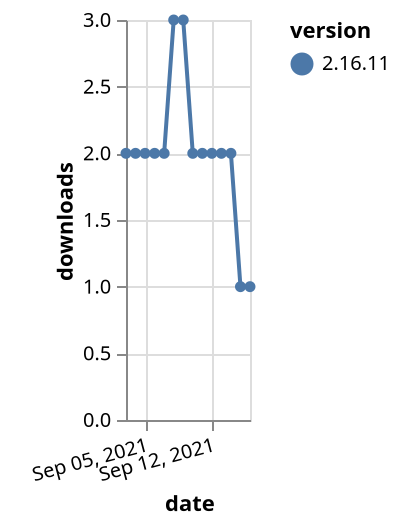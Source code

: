 {"$schema": "https://vega.github.io/schema/vega-lite/v5.json", "description": "A simple bar chart with embedded data.", "data": {"values": [{"date": "2021-09-03", "total": 2042, "delta": 2, "version": "2.16.11"}, {"date": "2021-09-04", "total": 2044, "delta": 2, "version": "2.16.11"}, {"date": "2021-09-05", "total": 2046, "delta": 2, "version": "2.16.11"}, {"date": "2021-09-06", "total": 2048, "delta": 2, "version": "2.16.11"}, {"date": "2021-09-07", "total": 2050, "delta": 2, "version": "2.16.11"}, {"date": "2021-09-08", "total": 2053, "delta": 3, "version": "2.16.11"}, {"date": "2021-09-09", "total": 2056, "delta": 3, "version": "2.16.11"}, {"date": "2021-09-10", "total": 2058, "delta": 2, "version": "2.16.11"}, {"date": "2021-09-11", "total": 2060, "delta": 2, "version": "2.16.11"}, {"date": "2021-09-12", "total": 2062, "delta": 2, "version": "2.16.11"}, {"date": "2021-09-13", "total": 2064, "delta": 2, "version": "2.16.11"}, {"date": "2021-09-14", "total": 2066, "delta": 2, "version": "2.16.11"}, {"date": "2021-09-15", "total": 2067, "delta": 1, "version": "2.16.11"}, {"date": "2021-09-16", "total": 2068, "delta": 1, "version": "2.16.11"}]}, "width": "container", "mark": {"type": "line", "point": {"filled": true}}, "encoding": {"x": {"field": "date", "type": "temporal", "timeUnit": "yearmonthdate", "title": "date", "axis": {"labelAngle": -15}}, "y": {"field": "delta", "type": "quantitative", "title": "downloads"}, "color": {"field": "version", "type": "nominal"}, "tooltip": {"field": "delta"}}}